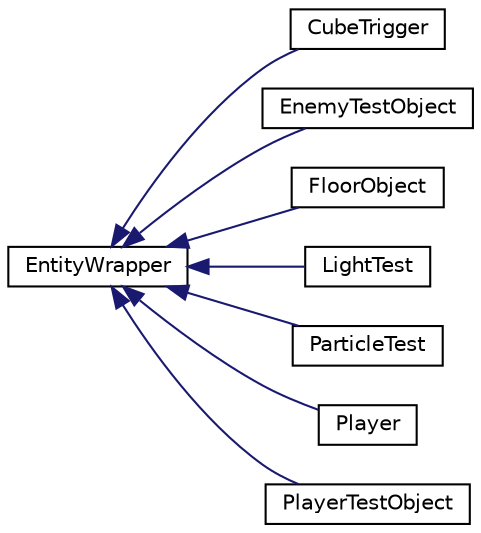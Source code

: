 digraph "Graphical Class Hierarchy"
{
 // INTERACTIVE_SVG=YES
 // LATEX_PDF_SIZE
  edge [fontname="Helvetica",fontsize="10",labelfontname="Helvetica",labelfontsize="10"];
  node [fontname="Helvetica",fontsize="10",shape=record];
  rankdir="LR";
  Node0 [label="EntityWrapper",height=0.2,width=0.4,color="black", fillcolor="white", style="filled",URL="$d3/d43/class_entity_wrapper.html",tooltip=" "];
  Node0 -> Node1 [dir="back",color="midnightblue",fontsize="10",style="solid",fontname="Helvetica"];
  Node1 [label="CubeTrigger",height=0.2,width=0.4,color="black", fillcolor="white", style="filled",URL="$de/d20/class_cube_trigger.html",tooltip=" "];
  Node0 -> Node2 [dir="back",color="midnightblue",fontsize="10",style="solid",fontname="Helvetica"];
  Node2 [label="EnemyTestObject",height=0.2,width=0.4,color="black", fillcolor="white", style="filled",URL="$da/d1b/class_enemy_test_object.html",tooltip=" "];
  Node0 -> Node3 [dir="back",color="midnightblue",fontsize="10",style="solid",fontname="Helvetica"];
  Node3 [label="FloorObject",height=0.2,width=0.4,color="black", fillcolor="white", style="filled",URL="$da/d3c/class_floor_object.html",tooltip=" "];
  Node0 -> Node4 [dir="back",color="midnightblue",fontsize="10",style="solid",fontname="Helvetica"];
  Node4 [label="LightTest",height=0.2,width=0.4,color="black", fillcolor="white", style="filled",URL="$d1/d45/class_light_test.html",tooltip=" "];
  Node0 -> Node5 [dir="back",color="midnightblue",fontsize="10",style="solid",fontname="Helvetica"];
  Node5 [label="ParticleTest",height=0.2,width=0.4,color="black", fillcolor="white", style="filled",URL="$d7/dbc/class_particle_test.html",tooltip=" "];
  Node0 -> Node6 [dir="back",color="midnightblue",fontsize="10",style="solid",fontname="Helvetica"];
  Node6 [label="Player",height=0.2,width=0.4,color="black", fillcolor="white", style="filled",URL="$d8/d53/class_player.html",tooltip=" "];
  Node0 -> Node7 [dir="back",color="midnightblue",fontsize="10",style="solid",fontname="Helvetica"];
  Node7 [label="PlayerTestObject",height=0.2,width=0.4,color="black", fillcolor="white", style="filled",URL="$db/dd3/class_player_test_object.html",tooltip=" "];
}
